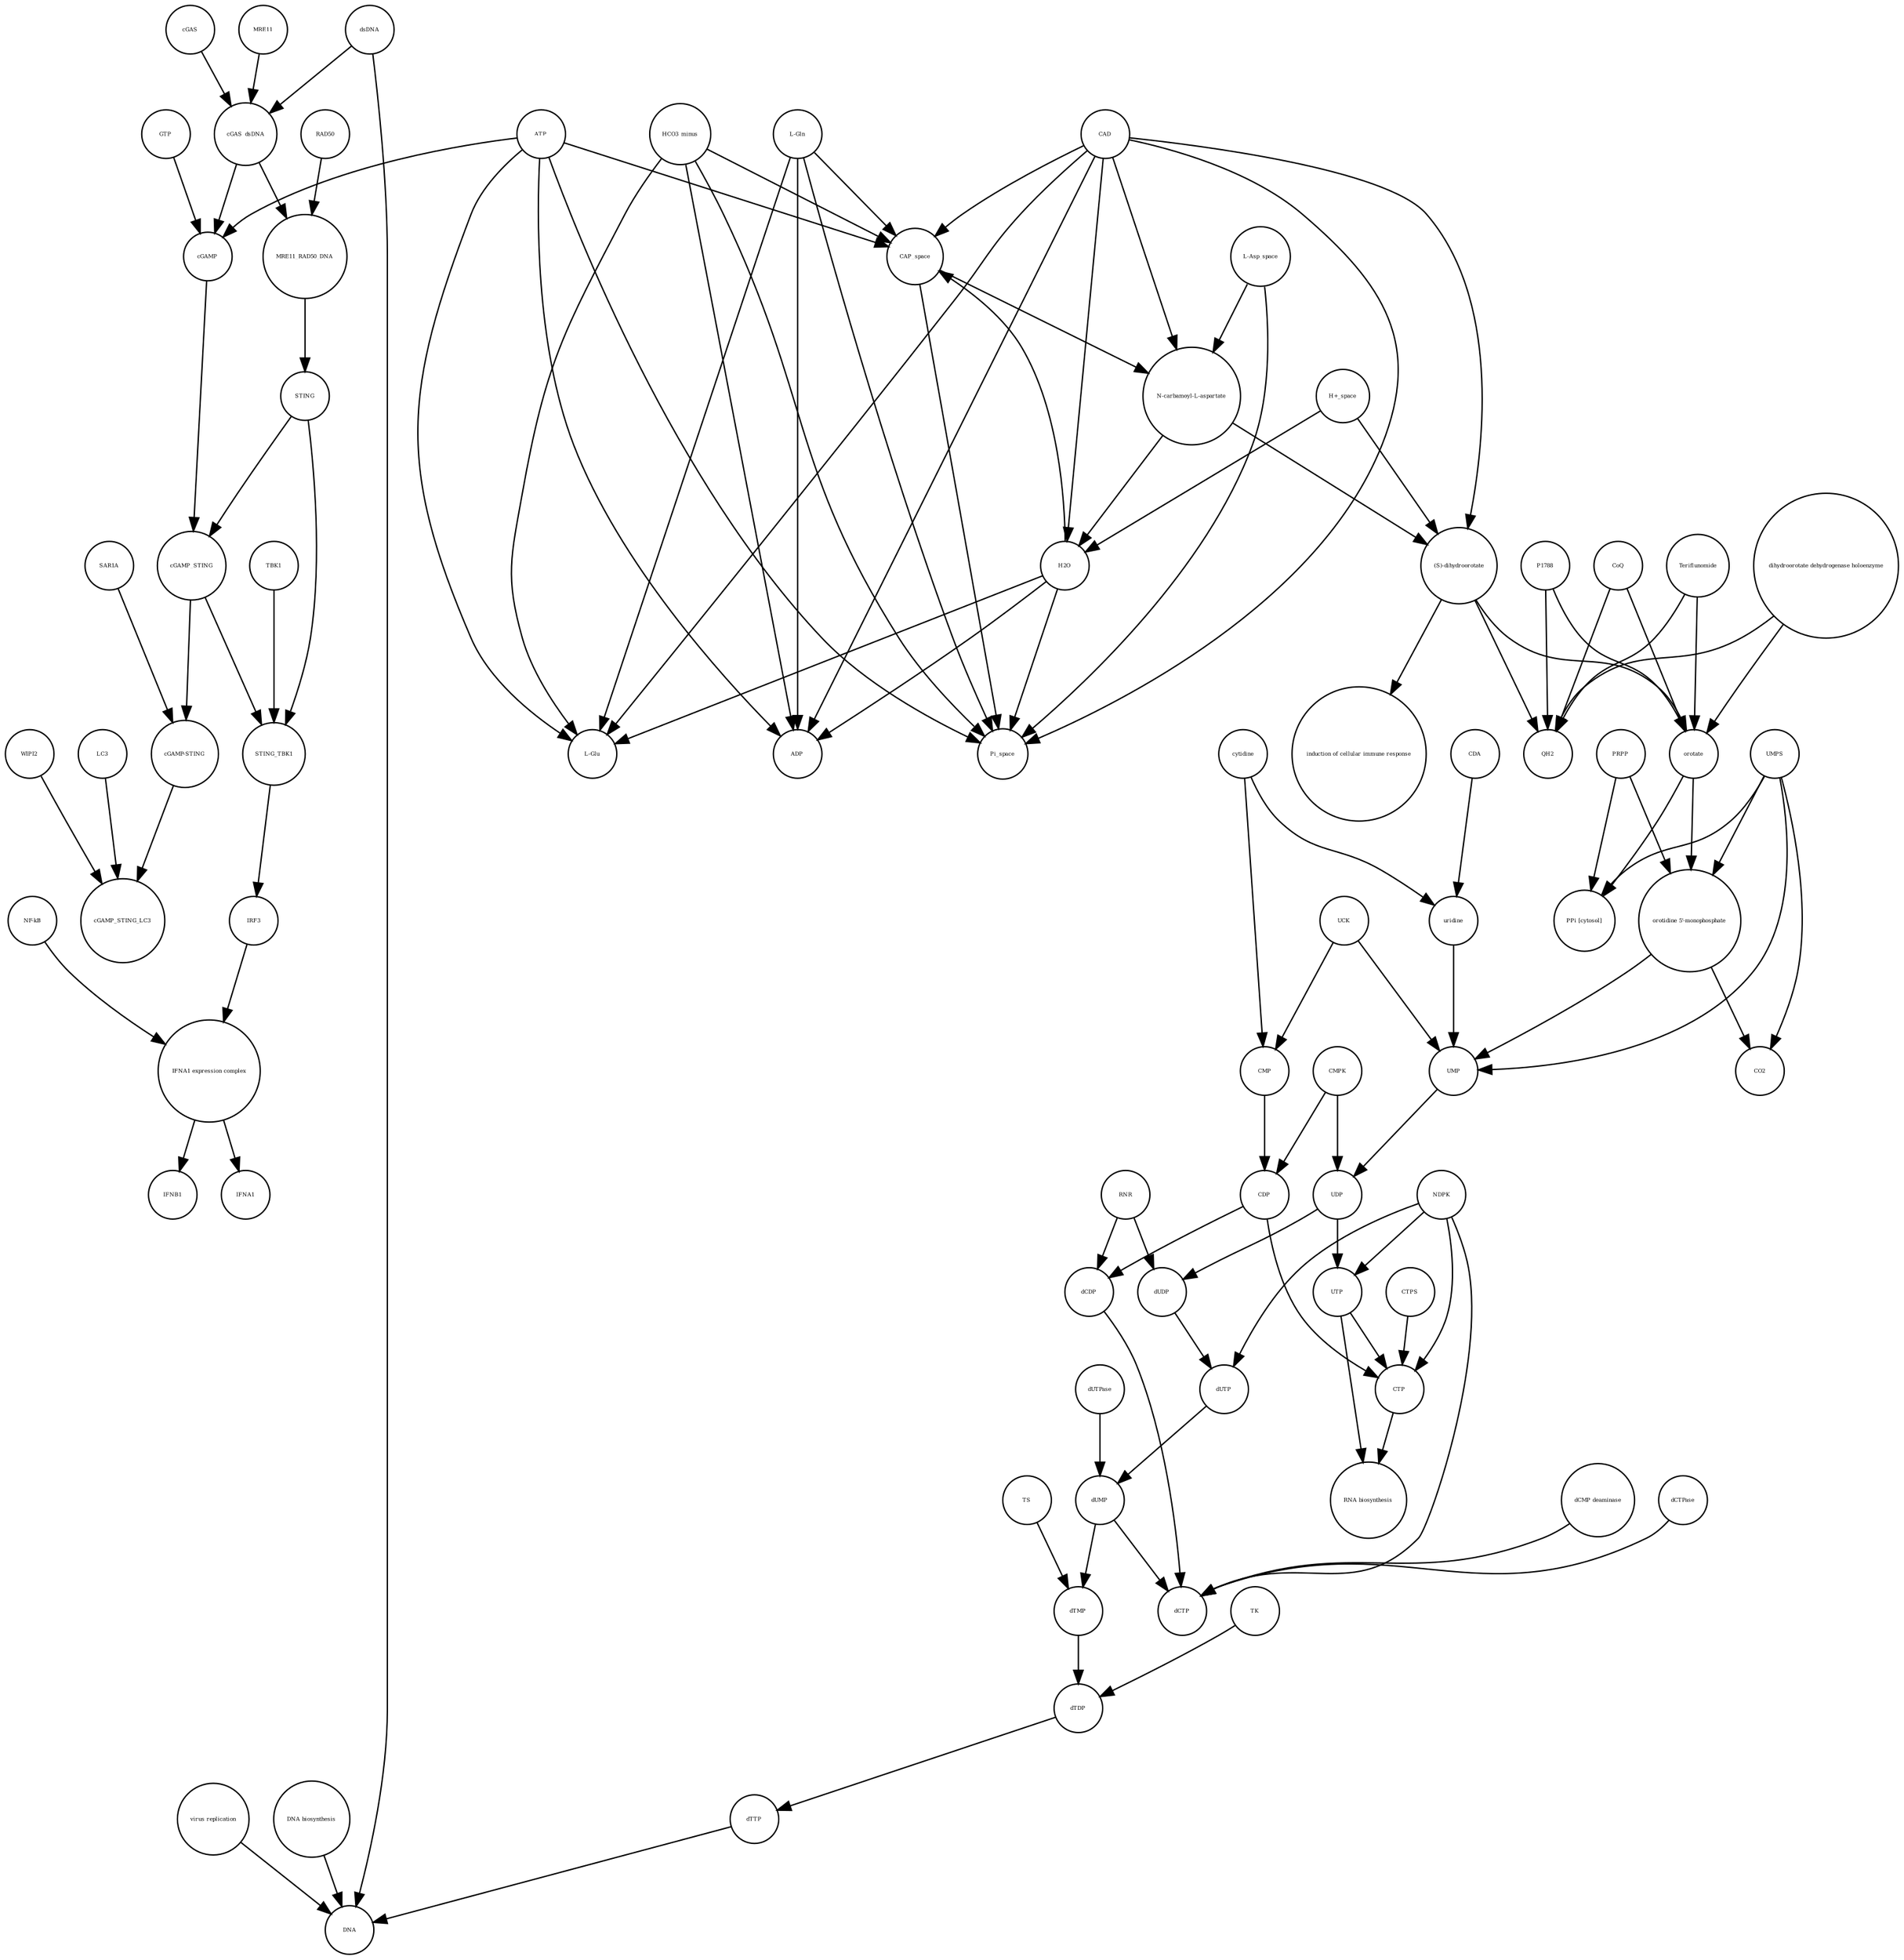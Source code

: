 strict digraph  {
UTP [annotation="", bipartite=0, cls="simple chemical", fontsize=4, label=UTP, shape=circle];
"RNA biosynthesis" [annotation="urn_miriam_obo.go_GO%3A0032774", bipartite=0, cls=phenotype, fontsize=4, label="RNA biosynthesis", shape=circle];
CTP [annotation="", bipartite=0, cls="simple chemical", fontsize=4, label=CTP, shape=circle];
"(S)-dihydroorotate" [annotation="", bipartite=0, cls="simple chemical", fontsize=4, label="(S)-dihydroorotate", shape=circle];
"induction of cellular immune response" [annotation="", bipartite=0, cls=phenotype, fontsize=4, label="induction of cellular immune response", shape=circle];
dUMP [annotation="", bipartite=0, cls="simple chemical", fontsize=4, label=dUMP, shape=circle];
"N-carbamoyl-L-aspartate" [annotation="", bipartite=0, cls="simple chemical", fontsize=4, label="N-carbamoyl-L-aspartate", shape=circle];
TS [annotation="", bipartite=0, cls=macromolecule, fontsize=4, label=TS, shape=circle];
MRE11_RAD50_DNA [annotation="", bipartite=0, cls=complex, fontsize=4, label=MRE11_RAD50_DNA, shape=circle];
CDP [annotation="", bipartite=0, cls="simple chemical", fontsize=4, label=CDP, shape=circle];
cGAS_dsDNA [annotation="", bipartite=0, cls=complex, fontsize=4, label=cGAS_dsDNA, shape=circle];
cGAMP [annotation="", bipartite=0, cls="simple chemical", fontsize=4, label=cGAMP, shape=circle];
IFNA1 [annotation="", bipartite=0, cls="nucleic acid feature", fontsize=4, label=IFNA1, shape=circle];
CoQ [annotation="", bipartite=0, cls="simple chemical", fontsize=4, label=CoQ, shape=circle];
"virus replication" [annotation="", bipartite=0, cls=phenotype, fontsize=4, label="virus replication", shape=circle];
Teriflunomide [annotation="", bipartite=0, cls="simple chemical", fontsize=4, label=Teriflunomide, shape=circle];
dTDP [annotation="", bipartite=0, cls="simple chemical", fontsize=4, label=dTDP, shape=circle];
UMP [annotation="", bipartite=0, cls="simple chemical", fontsize=4, label=UMP, shape=circle];
dCDP [annotation="", bipartite=0, cls="simple chemical", fontsize=4, label=dCDP, shape=circle];
STING [annotation="", bipartite=0, cls="macromolecule multimer", fontsize=4, label=STING, shape=circle];
"IFNA1 expression complex" [annotation="", bipartite=0, cls=complex, fontsize=4, label="IFNA1 expression complex", shape=circle];
"cGAMP-STING" [annotation="", bipartite=0, cls=complex, fontsize=4, label="cGAMP-STING", shape=circle];
"L-Glu" [annotation="", bipartite=0, cls="simple chemical", fontsize=4, label="L-Glu", shape=circle];
UCK [annotation="", bipartite=0, cls=macromolecule, fontsize=4, label=UCK, shape=circle];
dUDP [annotation="", bipartite=0, cls="simple chemical", fontsize=4, label=dUDP, shape=circle];
RNR [annotation="", bipartite=0, cls=macromolecule, fontsize=4, label=RNR, shape=circle];
"dCMP deaminase" [annotation="", bipartite=0, cls=macromolecule, fontsize=4, label="dCMP deaminase", shape=circle];
cGAMP_STING_LC3 [annotation="", bipartite=0, cls=complex, fontsize=4, label=cGAMP_STING_LC3, shape=circle];
WIPI2 [annotation="", bipartite=0, cls=macromolecule, fontsize=4, label=WIPI2, shape=circle];
MRE11 [annotation="", bipartite=0, cls="macromolecule multimer", fontsize=4, label=MRE11, shape=circle];
CMP [annotation="", bipartite=0, cls="simple chemical", fontsize=4, label=CMP, shape=circle];
"DNA biosynthesis" [annotation="urn_miriam_obo.go_GO%3A0071897", bipartite=0, cls=phenotype, fontsize=4, label="DNA biosynthesis", shape=circle];
"L-Gln" [annotation="", bipartite=0, cls="simple chemical", fontsize=4, label="L-Gln", shape=circle];
"orotidine 5'-monophosphate" [annotation="", bipartite=0, cls="simple chemical", fontsize=4, label="orotidine 5'-monophosphate", shape=circle];
UDP [annotation="", bipartite=0, cls="simple chemical", fontsize=4, label=UDP, shape=circle];
LC3 [annotation="", bipartite=0, cls=macromolecule, fontsize=4, label=LC3, shape=circle];
"dihydroorotate dehydrogenase holoenzyme" [annotation="", bipartite=0, cls="simple chemical", fontsize=4, label="dihydroorotate dehydrogenase holoenzyme", shape=circle];
uridine [annotation="", bipartite=0, cls="simple chemical", fontsize=4, label=uridine, shape=circle];
dTMP [annotation="", bipartite=0, cls="simple chemical", fontsize=4, label=dTMP, shape=circle];
STING_TBK1 [annotation="", bipartite=0, cls=complex, fontsize=4, label=STING_TBK1, shape=circle];
"L-Asp_space" [annotation="", bipartite=0, cls="simple chemical", fontsize=4, label="L-Asp_space", shape=circle];
dsDNA [annotation="", bipartite=0, cls="simple chemical", fontsize=4, label=dsDNA, shape=circle];
CO2 [annotation="", bipartite=0, cls="simple chemical", fontsize=4, label=CO2, shape=circle];
dTTP [annotation="", bipartite=0, cls="simple chemical", fontsize=4, label=dTTP, shape=circle];
CAD [annotation="", bipartite=0, cls=macromolecule, fontsize=4, label=CAD, shape=circle];
orotate [annotation="", bipartite=0, cls="simple chemical", fontsize=4, label=orotate, shape=circle];
IFNB1 [annotation="", bipartite=0, cls="nucleic acid feature", fontsize=4, label=IFNB1, shape=circle];
SAR1A [annotation="", bipartite=0, cls=macromolecule, fontsize=4, label=SAR1A, shape=circle];
cGAMP_STING [annotation="", bipartite=0, cls=complex, fontsize=4, label=cGAMP_STING, shape=circle];
cytidine [annotation="", bipartite=0, cls="simple chemical", fontsize=4, label=cytidine, shape=circle];
ADP [annotation="", bipartite=0, cls="simple chemical", fontsize=4, label=ADP, shape=circle];
GTP [annotation="", bipartite=0, cls="simple chemical", fontsize=4, label=GTP, shape=circle];
PRPP [annotation="", bipartite=0, cls="simple chemical", fontsize=4, label=PRPP, shape=circle];
UMPS [annotation="", bipartite=0, cls="macromolecule multimer", fontsize=4, label=UMPS, shape=circle];
cGAS [annotation="", bipartite=0, cls=macromolecule, fontsize=4, label=cGAS, shape=circle];
QH2 [annotation="", bipartite=0, cls="simple chemical", fontsize=4, label=QH2, shape=circle];
dCTPase [annotation="", bipartite=0, cls=macromolecule, fontsize=4, label=dCTPase, shape=circle];
DNA [annotation="", bipartite=0, cls="nucleic acid feature", fontsize=4, label=DNA, shape=circle];
dUTP [annotation="", bipartite=0, cls="simple chemical", fontsize=4, label=dUTP, shape=circle];
RAD50 [annotation="", bipartite=0, cls="macromolecule multimer", fontsize=4, label=RAD50, shape=circle];
CMPK [annotation="", bipartite=0, cls=macromolecule, fontsize=4, label=CMPK, shape=circle];
ATP [annotation="", bipartite=0, cls="simple chemical", fontsize=4, label=ATP, shape=circle];
dUTPase [annotation="", bipartite=0, cls=macromolecule, fontsize=4, label=dUTPase, shape=circle];
CDA [annotation="", bipartite=0, cls=macromolecule, fontsize=4, label=CDA, shape=circle];
TK [annotation="", bipartite=0, cls=macromolecule, fontsize=4, label=TK, shape=circle];
dCTP [annotation="", bipartite=0, cls="simple chemical", fontsize=4, label=dCTP, shape=circle];
IRF3 [annotation="", bipartite=0, cls="macromolecule multimer", fontsize=4, label=IRF3, shape=circle];
"H+_space" [annotation="", bipartite=0, cls="simple chemical", fontsize=4, label="H+_space", shape=circle];
NDPK [annotation="", bipartite=0, cls=macromolecule, fontsize=4, label=NDPK, shape=circle];
HCO3_minus [annotation="", bipartite=0, cls="simple chemical", fontsize=4, label=HCO3_minus, shape=circle];
CAP_space [annotation="", bipartite=0, cls="simple chemical", fontsize=4, label=CAP_space, shape=circle];
TBK1 [annotation="", bipartite=0, cls=macromolecule, fontsize=4, label=TBK1, shape=circle];
"NF-kB" [annotation="", bipartite=0, cls=complex, fontsize=4, label="NF-kB", shape=circle];
H2O [annotation="", bipartite=0, cls="simple chemical", fontsize=4, label=H2O, shape=circle];
Pi_space [annotation="", bipartite=0, cls="simple chemical", fontsize=4, label=Pi_space, shape=circle];
P1788 [annotation="", bipartite=0, cls="simple chemical", fontsize=4, label=P1788, shape=circle];
CTPS [annotation="", bipartite=0, cls=macromolecule, fontsize=4, label=CTPS, shape=circle];
"PPi [cytosol]" [annotation="", bipartite=0, cls="simple chemical", fontsize=4, label="PPi [cytosol]", shape=circle];
UTP -> "RNA biosynthesis"  [annotation="", interaction_type="necessary stimulation"];
UTP -> CTP  [annotation="", interaction_type=production];
CTP -> "RNA biosynthesis"  [annotation="", interaction_type="necessary stimulation"];
"(S)-dihydroorotate" -> "induction of cellular immune response"  [annotation="", interaction_type="necessary stimulation"];
"(S)-dihydroorotate" -> QH2  [annotation="", interaction_type=production];
"(S)-dihydroorotate" -> orotate  [annotation="", interaction_type=production];
dUMP -> dCTP  [annotation="", interaction_type=production];
dUMP -> dTMP  [annotation="", interaction_type=production];
"N-carbamoyl-L-aspartate" -> H2O  [annotation="", interaction_type=production];
"N-carbamoyl-L-aspartate" -> "(S)-dihydroorotate"  [annotation="", interaction_type=production];
TS -> dTMP  [annotation="", interaction_type=catalysis];
MRE11_RAD50_DNA -> STING  [annotation="", interaction_type=catalysis];
CDP -> CTP  [annotation="", interaction_type=production];
CDP -> dCDP  [annotation="", interaction_type=production];
cGAS_dsDNA -> MRE11_RAD50_DNA  [annotation="", interaction_type=production];
cGAS_dsDNA -> cGAMP  [annotation="", interaction_type=catalysis];
cGAMP -> cGAMP_STING  [annotation="", interaction_type=production];
CoQ -> QH2  [annotation="", interaction_type=production];
CoQ -> orotate  [annotation="", interaction_type=production];
"virus replication" -> DNA  [annotation="", interaction_type=inhibition];
Teriflunomide -> QH2  [annotation=urn_miriam_reactome_REACT_1698, interaction_type=inhibition];
Teriflunomide -> orotate  [annotation=urn_miriam_reactome_REACT_1698, interaction_type=inhibition];
dTDP -> dTTP  [annotation="", interaction_type=production];
UMP -> UDP  [annotation="", interaction_type=production];
dCDP -> dCTP  [annotation="", interaction_type=production];
STING -> STING_TBK1  [annotation="", interaction_type=production];
STING -> cGAMP_STING  [annotation="", interaction_type=production];
"IFNA1 expression complex" -> IFNB1  [annotation="", interaction_type=stimulation];
"IFNA1 expression complex" -> IFNA1  [annotation="", interaction_type=stimulation];
"cGAMP-STING" -> cGAMP_STING_LC3  [annotation="", interaction_type=production];
UCK -> UMP  [annotation="", interaction_type=catalysis];
UCK -> CMP  [annotation="", interaction_type=catalysis];
dUDP -> dUTP  [annotation="", interaction_type=production];
RNR -> dCDP  [annotation="", interaction_type=catalysis];
RNR -> dUDP  [annotation="", interaction_type=catalysis];
"dCMP deaminase" -> dCTP  [annotation="", interaction_type=catalysis];
WIPI2 -> cGAMP_STING_LC3  [annotation="", interaction_type=catalysis];
MRE11 -> cGAS_dsDNA  [annotation="", interaction_type=production];
CMP -> CDP  [annotation="", interaction_type=production];
"DNA biosynthesis" -> DNA  [annotation="", interaction_type=catalysis];
"L-Gln" -> ADP  [annotation="", interaction_type=production];
"L-Gln" -> "L-Glu"  [annotation="", interaction_type=production];
"L-Gln" -> Pi_space  [annotation="", interaction_type=production];
"L-Gln" -> CAP_space  [annotation="", interaction_type=production];
"orotidine 5'-monophosphate" -> UMP  [annotation="", interaction_type=production];
"orotidine 5'-monophosphate" -> CO2  [annotation="", interaction_type=production];
UDP -> dUDP  [annotation="", interaction_type=production];
UDP -> UTP  [annotation="", interaction_type=production];
LC3 -> cGAMP_STING_LC3  [annotation="", interaction_type=production];
"dihydroorotate dehydrogenase holoenzyme" -> QH2  [annotation=urn_miriam_reactome_REACT_1698, interaction_type=catalysis];
"dihydroorotate dehydrogenase holoenzyme" -> orotate  [annotation=urn_miriam_reactome_REACT_1698, interaction_type=catalysis];
uridine -> UMP  [annotation="", interaction_type=production];
dTMP -> dTDP  [annotation="", interaction_type=production];
STING_TBK1 -> IRF3  [annotation="", interaction_type=catalysis];
"L-Asp_space" -> "N-carbamoyl-L-aspartate"  [annotation="", interaction_type=production];
"L-Asp_space" -> Pi_space  [annotation="", interaction_type=production];
dsDNA -> cGAS_dsDNA  [annotation="", interaction_type=production];
dsDNA -> DNA  [annotation="", interaction_type=production];
dTTP -> DNA  [annotation="", interaction_type=production];
CAD -> "N-carbamoyl-L-aspartate"  [annotation=urn_miriam_reactome_REACT_1698, interaction_type=catalysis];
CAD -> Pi_space  [annotation=urn_miriam_reactome_REACT_1698, interaction_type=catalysis];
CAD -> "(S)-dihydroorotate"  [annotation=urn_miriam_reactome_REACT_1698, interaction_type=catalysis];
CAD -> H2O  [annotation=urn_miriam_reactome_REACT_1698, interaction_type=catalysis];
CAD -> CAP_space  [annotation=urn_miriam_reactome_REACT_1698, interaction_type=catalysis];
CAD -> ADP  [annotation=urn_miriam_reactome_REACT_1698, interaction_type=catalysis];
CAD -> "L-Glu"  [annotation=urn_miriam_reactome_REACT_1698, interaction_type=catalysis];
orotate -> "orotidine 5'-monophosphate"  [annotation="", interaction_type=production];
orotate -> "PPi [cytosol]"  [annotation="", interaction_type=production];
SAR1A -> "cGAMP-STING"  [annotation="", interaction_type=catalysis];
cGAMP_STING -> STING_TBK1  [annotation="", interaction_type=production];
cGAMP_STING -> "cGAMP-STING"  [annotation="", interaction_type=production];
cytidine -> uridine  [annotation="", interaction_type=production];
cytidine -> CMP  [annotation="", interaction_type=production];
GTP -> cGAMP  [annotation="", interaction_type=production];
PRPP -> "orotidine 5'-monophosphate"  [annotation="", interaction_type=production];
PRPP -> "PPi [cytosol]"  [annotation="", interaction_type=production];
UMPS -> "orotidine 5'-monophosphate"  [annotation=urn_miriam_reactome_REACT_1698, interaction_type=catalysis];
UMPS -> "PPi [cytosol]"  [annotation=urn_miriam_reactome_REACT_1698, interaction_type=catalysis];
UMPS -> CO2  [annotation=urn_miriam_reactome_REACT_1698, interaction_type=catalysis];
UMPS -> UMP  [annotation=urn_miriam_reactome_REACT_1698, interaction_type=catalysis];
cGAS -> cGAS_dsDNA  [annotation="", interaction_type=production];
dCTPase -> dCTP  [annotation="", interaction_type=catalysis];
dUTP -> dUMP  [annotation="", interaction_type=production];
RAD50 -> MRE11_RAD50_DNA  [annotation="", interaction_type=production];
CMPK -> UDP  [annotation="", interaction_type=catalysis];
CMPK -> CDP  [annotation="", interaction_type=catalysis];
ATP -> cGAMP  [annotation="", interaction_type=production];
ATP -> CAP_space  [annotation="", interaction_type=production];
ATP -> ADP  [annotation="", interaction_type=production];
ATP -> Pi_space  [annotation="", interaction_type=production];
ATP -> "L-Glu"  [annotation="", interaction_type=production];
dUTPase -> dUMP  [annotation="", interaction_type=catalysis];
CDA -> uridine  [annotation="", interaction_type=catalysis];
TK -> dTDP  [annotation="", interaction_type=catalysis];
IRF3 -> "IFNA1 expression complex"  [annotation="", interaction_type=production];
"H+_space" -> H2O  [annotation="", interaction_type=production];
"H+_space" -> "(S)-dihydroorotate"  [annotation="", interaction_type=production];
NDPK -> dCTP  [annotation="", interaction_type=catalysis];
NDPK -> dUTP  [annotation="", interaction_type=catalysis];
NDPK -> CTP  [annotation="", interaction_type=catalysis];
NDPK -> UTP  [annotation="", interaction_type=catalysis];
HCO3_minus -> ADP  [annotation="", interaction_type=production];
HCO3_minus -> "L-Glu"  [annotation="", interaction_type=production];
HCO3_minus -> Pi_space  [annotation="", interaction_type=production];
HCO3_minus -> CAP_space  [annotation="", interaction_type=production];
CAP_space -> "N-carbamoyl-L-aspartate"  [annotation="", interaction_type=production];
CAP_space -> Pi_space  [annotation="", interaction_type=production];
TBK1 -> STING_TBK1  [annotation="", interaction_type=production];
"NF-kB" -> "IFNA1 expression complex"  [annotation="", interaction_type=production];
H2O -> ADP  [annotation="", interaction_type=production];
H2O -> "L-Glu"  [annotation="", interaction_type=production];
H2O -> Pi_space  [annotation="", interaction_type=production];
H2O -> CAP_space  [annotation="", interaction_type=production];
P1788 -> QH2  [annotation=urn_miriam_reactome_REACT_1698, interaction_type=inhibition];
P1788 -> orotate  [annotation=urn_miriam_reactome_REACT_1698, interaction_type=inhibition];
CTPS -> CTP  [annotation="", interaction_type=catalysis];
}
